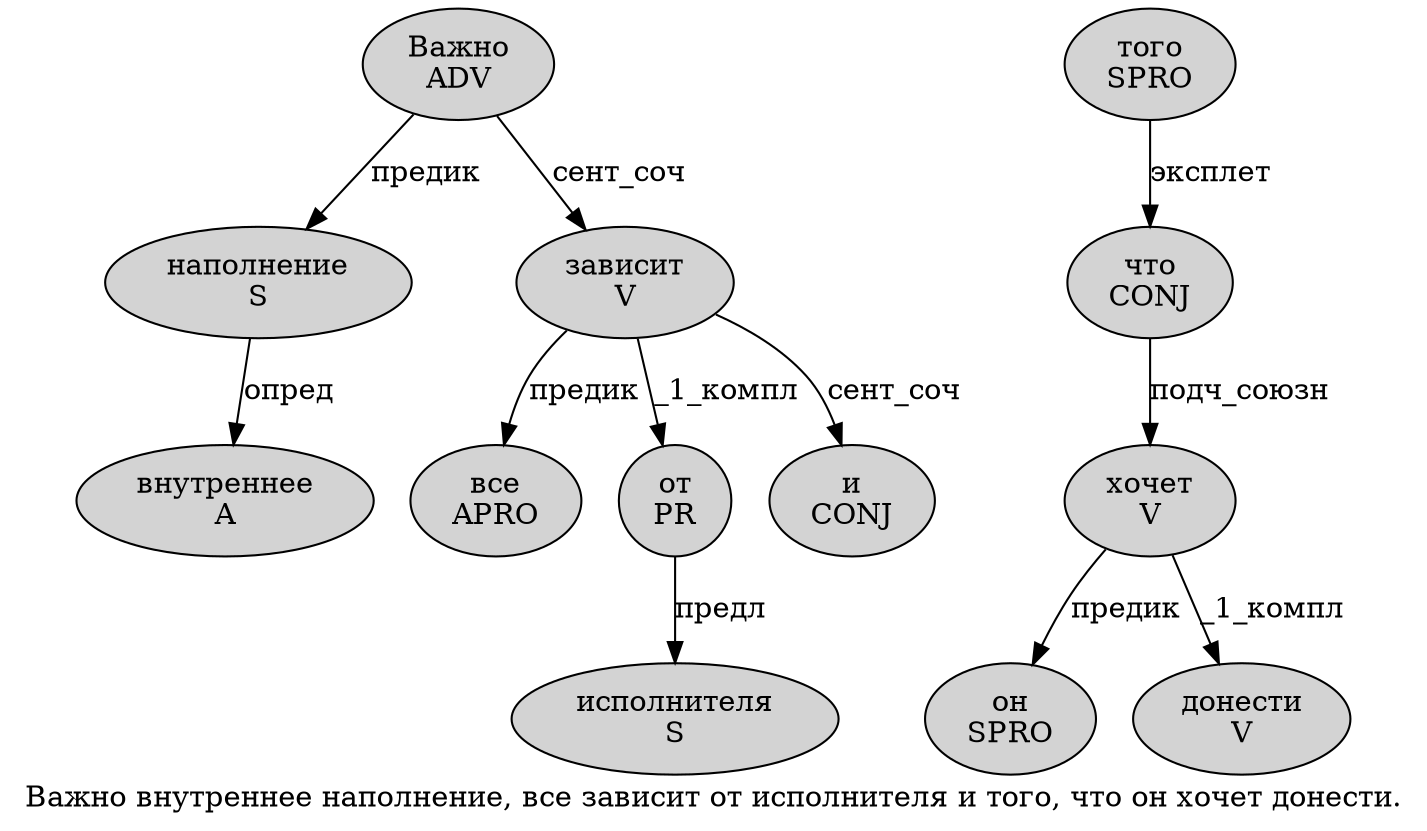 digraph SENTENCE_1170 {
	graph [label="Важно внутреннее наполнение, все зависит от исполнителя и того, что он хочет донести."]
	node [style=filled]
		0 [label="Важно
ADV" color="" fillcolor=lightgray penwidth=1 shape=ellipse]
		1 [label="внутреннее
A" color="" fillcolor=lightgray penwidth=1 shape=ellipse]
		2 [label="наполнение
S" color="" fillcolor=lightgray penwidth=1 shape=ellipse]
		4 [label="все
APRO" color="" fillcolor=lightgray penwidth=1 shape=ellipse]
		5 [label="зависит
V" color="" fillcolor=lightgray penwidth=1 shape=ellipse]
		6 [label="от
PR" color="" fillcolor=lightgray penwidth=1 shape=ellipse]
		7 [label="исполнителя
S" color="" fillcolor=lightgray penwidth=1 shape=ellipse]
		8 [label="и
CONJ" color="" fillcolor=lightgray penwidth=1 shape=ellipse]
		9 [label="того
SPRO" color="" fillcolor=lightgray penwidth=1 shape=ellipse]
		11 [label="что
CONJ" color="" fillcolor=lightgray penwidth=1 shape=ellipse]
		12 [label="он
SPRO" color="" fillcolor=lightgray penwidth=1 shape=ellipse]
		13 [label="хочет
V" color="" fillcolor=lightgray penwidth=1 shape=ellipse]
		14 [label="донести
V" color="" fillcolor=lightgray penwidth=1 shape=ellipse]
			11 -> 13 [label="подч_союзн"]
			2 -> 1 [label="опред"]
			6 -> 7 [label="предл"]
			0 -> 2 [label="предик"]
			0 -> 5 [label="сент_соч"]
			9 -> 11 [label="эксплет"]
			13 -> 12 [label="предик"]
			13 -> 14 [label="_1_компл"]
			5 -> 4 [label="предик"]
			5 -> 6 [label="_1_компл"]
			5 -> 8 [label="сент_соч"]
}